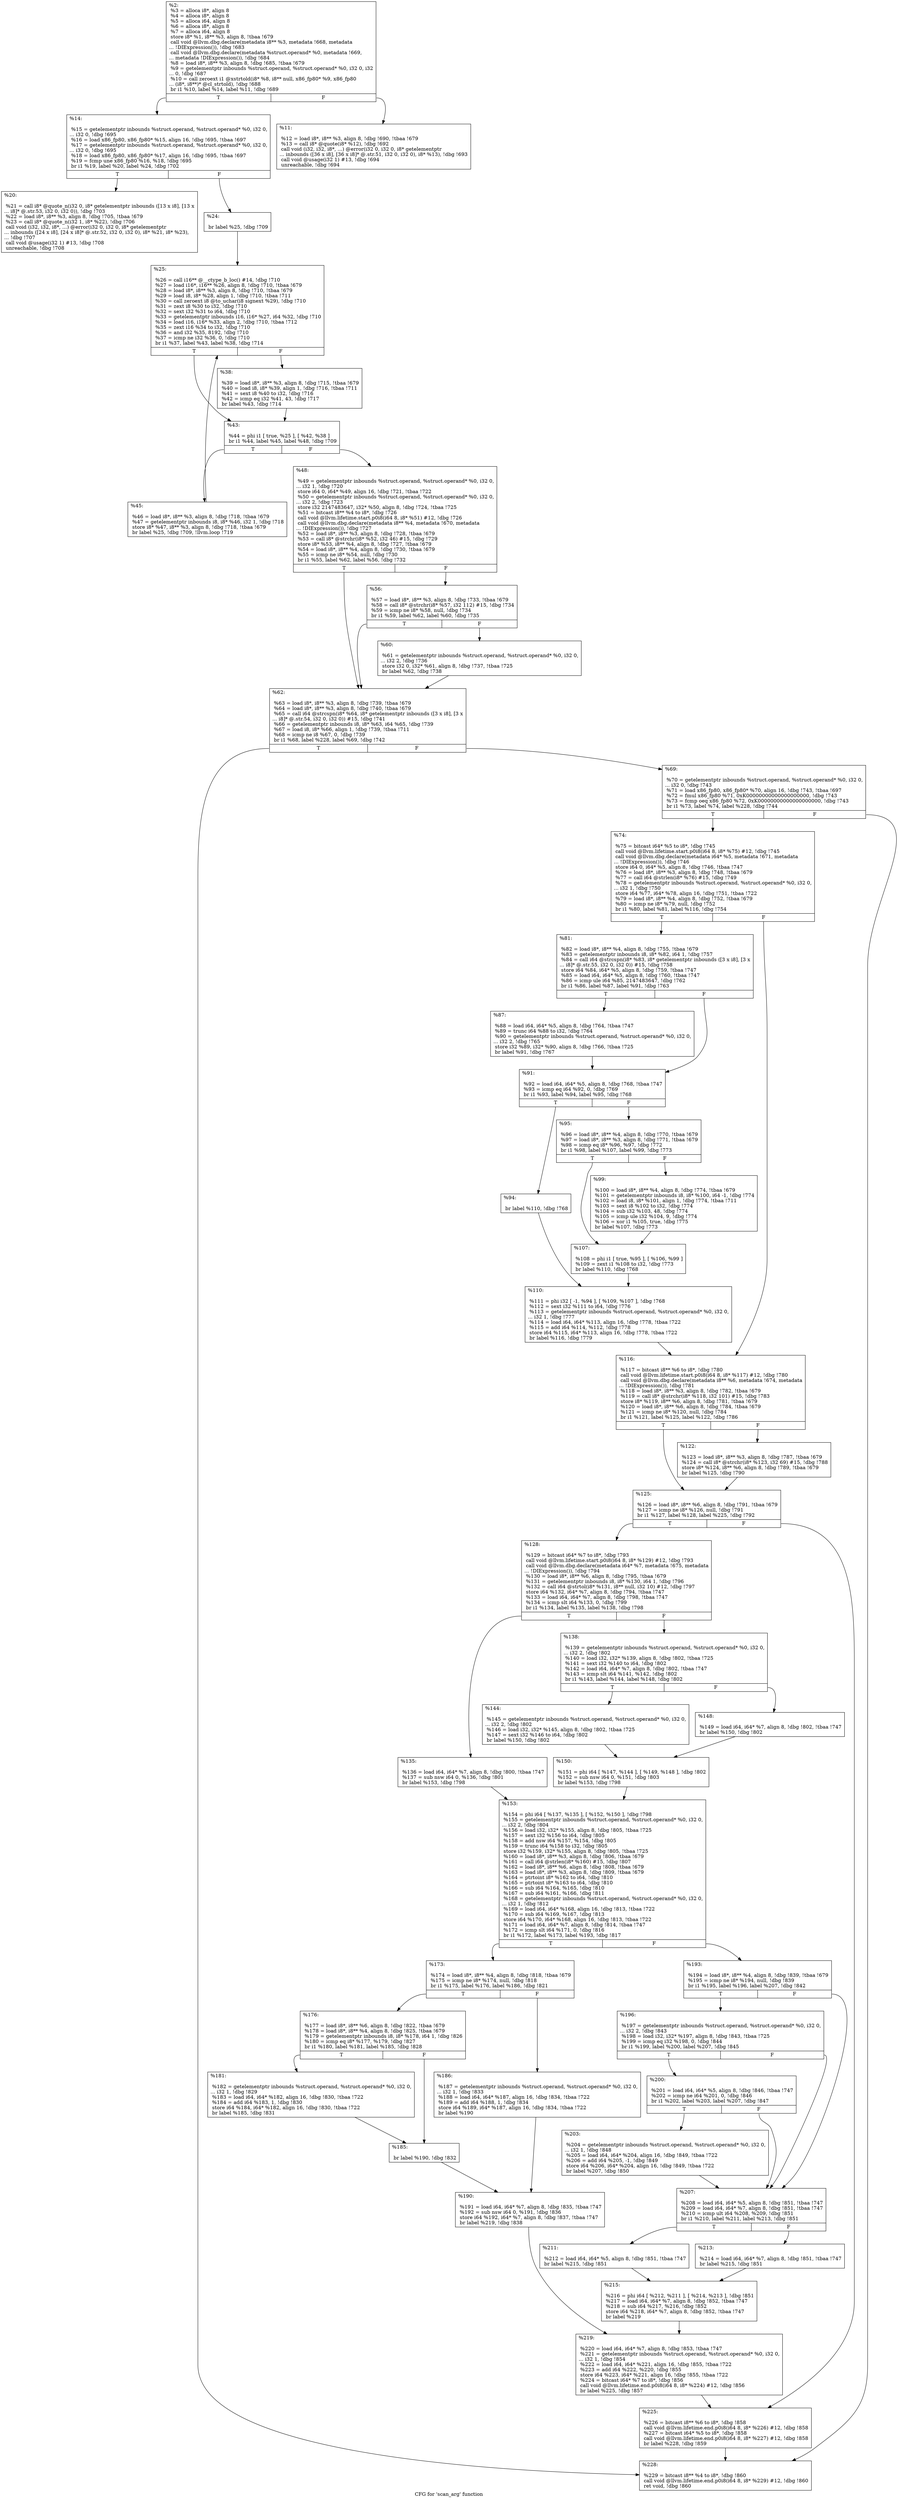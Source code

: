 digraph "CFG for 'scan_arg' function" {
	label="CFG for 'scan_arg' function";

	Node0x1c34ea0 [shape=record,label="{%2:\l  %3 = alloca i8*, align 8\l  %4 = alloca i8*, align 8\l  %5 = alloca i64, align 8\l  %6 = alloca i8*, align 8\l  %7 = alloca i64, align 8\l  store i8* %1, i8** %3, align 8, !tbaa !679\l  call void @llvm.dbg.declare(metadata i8** %3, metadata !668, metadata\l... !DIExpression()), !dbg !683\l  call void @llvm.dbg.declare(metadata %struct.operand* %0, metadata !669,\l... metadata !DIExpression()), !dbg !684\l  %8 = load i8*, i8** %3, align 8, !dbg !685, !tbaa !679\l  %9 = getelementptr inbounds %struct.operand, %struct.operand* %0, i32 0, i32\l... 0, !dbg !687\l  %10 = call zeroext i1 @xstrtold(i8* %8, i8** null, x86_fp80* %9, x86_fp80\l... (i8*, i8**)* @cl_strtold), !dbg !688\l  br i1 %10, label %14, label %11, !dbg !689\l|{<s0>T|<s1>F}}"];
	Node0x1c34ea0:s0 -> Node0x1c1f270;
	Node0x1c34ea0:s1 -> Node0x1c1f220;
	Node0x1c1f220 [shape=record,label="{%11:\l\l  %12 = load i8*, i8** %3, align 8, !dbg !690, !tbaa !679\l  %13 = call i8* @quote(i8* %12), !dbg !692\l  call void (i32, i32, i8*, ...) @error(i32 0, i32 0, i8* getelementptr\l... inbounds ([36 x i8], [36 x i8]* @.str.51, i32 0, i32 0), i8* %13), !dbg !693\l  call void @usage(i32 1) #13, !dbg !694\l  unreachable, !dbg !694\l}"];
	Node0x1c1f270 [shape=record,label="{%14:\l\l  %15 = getelementptr inbounds %struct.operand, %struct.operand* %0, i32 0,\l... i32 0, !dbg !695\l  %16 = load x86_fp80, x86_fp80* %15, align 16, !dbg !695, !tbaa !697\l  %17 = getelementptr inbounds %struct.operand, %struct.operand* %0, i32 0,\l... i32 0, !dbg !695\l  %18 = load x86_fp80, x86_fp80* %17, align 16, !dbg !695, !tbaa !697\l  %19 = fcmp une x86_fp80 %16, %18, !dbg !695\l  br i1 %19, label %20, label %24, !dbg !702\l|{<s0>T|<s1>F}}"];
	Node0x1c1f270:s0 -> Node0x1c1f2c0;
	Node0x1c1f270:s1 -> Node0x1c1f310;
	Node0x1c1f2c0 [shape=record,label="{%20:\l\l  %21 = call i8* @quote_n(i32 0, i8* getelementptr inbounds ([13 x i8], [13 x\l... i8]* @.str.53, i32 0, i32 0)), !dbg !703\l  %22 = load i8*, i8** %3, align 8, !dbg !705, !tbaa !679\l  %23 = call i8* @quote_n(i32 1, i8* %22), !dbg !706\l  call void (i32, i32, i8*, ...) @error(i32 0, i32 0, i8* getelementptr\l... inbounds ([24 x i8], [24 x i8]* @.str.52, i32 0, i32 0), i8* %21, i8* %23),\l... !dbg !707\l  call void @usage(i32 1) #13, !dbg !708\l  unreachable, !dbg !708\l}"];
	Node0x1c1f310 [shape=record,label="{%24:\l\l  br label %25, !dbg !709\l}"];
	Node0x1c1f310 -> Node0x1c1f360;
	Node0x1c1f360 [shape=record,label="{%25:\l\l  %26 = call i16** @__ctype_b_loc() #14, !dbg !710\l  %27 = load i16*, i16** %26, align 8, !dbg !710, !tbaa !679\l  %28 = load i8*, i8** %3, align 8, !dbg !710, !tbaa !679\l  %29 = load i8, i8* %28, align 1, !dbg !710, !tbaa !711\l  %30 = call zeroext i8 @to_uchar(i8 signext %29), !dbg !710\l  %31 = zext i8 %30 to i32, !dbg !710\l  %32 = sext i32 %31 to i64, !dbg !710\l  %33 = getelementptr inbounds i16, i16* %27, i64 %32, !dbg !710\l  %34 = load i16, i16* %33, align 2, !dbg !710, !tbaa !712\l  %35 = zext i16 %34 to i32, !dbg !710\l  %36 = and i32 %35, 8192, !dbg !710\l  %37 = icmp ne i32 %36, 0, !dbg !710\l  br i1 %37, label %43, label %38, !dbg !714\l|{<s0>T|<s1>F}}"];
	Node0x1c1f360:s0 -> Node0x1c1f400;
	Node0x1c1f360:s1 -> Node0x1c1f3b0;
	Node0x1c1f3b0 [shape=record,label="{%38:\l\l  %39 = load i8*, i8** %3, align 8, !dbg !715, !tbaa !679\l  %40 = load i8, i8* %39, align 1, !dbg !716, !tbaa !711\l  %41 = sext i8 %40 to i32, !dbg !716\l  %42 = icmp eq i32 %41, 43, !dbg !717\l  br label %43, !dbg !714\l}"];
	Node0x1c1f3b0 -> Node0x1c1f400;
	Node0x1c1f400 [shape=record,label="{%43:\l\l  %44 = phi i1 [ true, %25 ], [ %42, %38 ]\l  br i1 %44, label %45, label %48, !dbg !709\l|{<s0>T|<s1>F}}"];
	Node0x1c1f400:s0 -> Node0x1c1f450;
	Node0x1c1f400:s1 -> Node0x1c1f4a0;
	Node0x1c1f450 [shape=record,label="{%45:\l\l  %46 = load i8*, i8** %3, align 8, !dbg !718, !tbaa !679\l  %47 = getelementptr inbounds i8, i8* %46, i32 1, !dbg !718\l  store i8* %47, i8** %3, align 8, !dbg !718, !tbaa !679\l  br label %25, !dbg !709, !llvm.loop !719\l}"];
	Node0x1c1f450 -> Node0x1c1f360;
	Node0x1c1f4a0 [shape=record,label="{%48:\l\l  %49 = getelementptr inbounds %struct.operand, %struct.operand* %0, i32 0,\l... i32 1, !dbg !720\l  store i64 0, i64* %49, align 16, !dbg !721, !tbaa !722\l  %50 = getelementptr inbounds %struct.operand, %struct.operand* %0, i32 0,\l... i32 2, !dbg !723\l  store i32 2147483647, i32* %50, align 8, !dbg !724, !tbaa !725\l  %51 = bitcast i8** %4 to i8*, !dbg !726\l  call void @llvm.lifetime.start.p0i8(i64 8, i8* %51) #12, !dbg !726\l  call void @llvm.dbg.declare(metadata i8** %4, metadata !670, metadata\l... !DIExpression()), !dbg !727\l  %52 = load i8*, i8** %3, align 8, !dbg !728, !tbaa !679\l  %53 = call i8* @strchr(i8* %52, i32 46) #15, !dbg !729\l  store i8* %53, i8** %4, align 8, !dbg !727, !tbaa !679\l  %54 = load i8*, i8** %4, align 8, !dbg !730, !tbaa !679\l  %55 = icmp ne i8* %54, null, !dbg !730\l  br i1 %55, label %62, label %56, !dbg !732\l|{<s0>T|<s1>F}}"];
	Node0x1c1f4a0:s0 -> Node0x1c1f590;
	Node0x1c1f4a0:s1 -> Node0x1c1f4f0;
	Node0x1c1f4f0 [shape=record,label="{%56:\l\l  %57 = load i8*, i8** %3, align 8, !dbg !733, !tbaa !679\l  %58 = call i8* @strchr(i8* %57, i32 112) #15, !dbg !734\l  %59 = icmp ne i8* %58, null, !dbg !734\l  br i1 %59, label %62, label %60, !dbg !735\l|{<s0>T|<s1>F}}"];
	Node0x1c1f4f0:s0 -> Node0x1c1f590;
	Node0x1c1f4f0:s1 -> Node0x1c1f540;
	Node0x1c1f540 [shape=record,label="{%60:\l\l  %61 = getelementptr inbounds %struct.operand, %struct.operand* %0, i32 0,\l... i32 2, !dbg !736\l  store i32 0, i32* %61, align 8, !dbg !737, !tbaa !725\l  br label %62, !dbg !738\l}"];
	Node0x1c1f540 -> Node0x1c1f590;
	Node0x1c1f590 [shape=record,label="{%62:\l\l  %63 = load i8*, i8** %3, align 8, !dbg !739, !tbaa !679\l  %64 = load i8*, i8** %3, align 8, !dbg !740, !tbaa !679\l  %65 = call i64 @strcspn(i8* %64, i8* getelementptr inbounds ([3 x i8], [3 x\l... i8]* @.str.54, i32 0, i32 0)) #15, !dbg !741\l  %66 = getelementptr inbounds i8, i8* %63, i64 %65, !dbg !739\l  %67 = load i8, i8* %66, align 1, !dbg !739, !tbaa !711\l  %68 = icmp ne i8 %67, 0, !dbg !739\l  br i1 %68, label %228, label %69, !dbg !742\l|{<s0>T|<s1>F}}"];
	Node0x1c1f590:s0 -> Node0x1c20120;
	Node0x1c1f590:s1 -> Node0x1c1f5e0;
	Node0x1c1f5e0 [shape=record,label="{%69:\l\l  %70 = getelementptr inbounds %struct.operand, %struct.operand* %0, i32 0,\l... i32 0, !dbg !743\l  %71 = load x86_fp80, x86_fp80* %70, align 16, !dbg !743, !tbaa !697\l  %72 = fmul x86_fp80 %71, 0xK00000000000000000000, !dbg !743\l  %73 = fcmp oeq x86_fp80 %72, 0xK00000000000000000000, !dbg !743\l  br i1 %73, label %74, label %228, !dbg !744\l|{<s0>T|<s1>F}}"];
	Node0x1c1f5e0:s0 -> Node0x1c1f630;
	Node0x1c1f5e0:s1 -> Node0x1c20120;
	Node0x1c1f630 [shape=record,label="{%74:\l\l  %75 = bitcast i64* %5 to i8*, !dbg !745\l  call void @llvm.lifetime.start.p0i8(i64 8, i8* %75) #12, !dbg !745\l  call void @llvm.dbg.declare(metadata i64* %5, metadata !671, metadata\l... !DIExpression()), !dbg !746\l  store i64 0, i64* %5, align 8, !dbg !746, !tbaa !747\l  %76 = load i8*, i8** %3, align 8, !dbg !748, !tbaa !679\l  %77 = call i64 @strlen(i8* %76) #15, !dbg !749\l  %78 = getelementptr inbounds %struct.operand, %struct.operand* %0, i32 0,\l... i32 1, !dbg !750\l  store i64 %77, i64* %78, align 16, !dbg !751, !tbaa !722\l  %79 = load i8*, i8** %4, align 8, !dbg !752, !tbaa !679\l  %80 = icmp ne i8* %79, null, !dbg !752\l  br i1 %80, label %81, label %116, !dbg !754\l|{<s0>T|<s1>F}}"];
	Node0x1c1f630:s0 -> Node0x1c1f680;
	Node0x1c1f630:s1 -> Node0x1c1f900;
	Node0x1c1f680 [shape=record,label="{%81:\l\l  %82 = load i8*, i8** %4, align 8, !dbg !755, !tbaa !679\l  %83 = getelementptr inbounds i8, i8* %82, i64 1, !dbg !757\l  %84 = call i64 @strcspn(i8* %83, i8* getelementptr inbounds ([3 x i8], [3 x\l... i8]* @.str.55, i32 0, i32 0)) #15, !dbg !758\l  store i64 %84, i64* %5, align 8, !dbg !759, !tbaa !747\l  %85 = load i64, i64* %5, align 8, !dbg !760, !tbaa !747\l  %86 = icmp ule i64 %85, 2147483647, !dbg !762\l  br i1 %86, label %87, label %91, !dbg !763\l|{<s0>T|<s1>F}}"];
	Node0x1c1f680:s0 -> Node0x1c1f6d0;
	Node0x1c1f680:s1 -> Node0x1c1f720;
	Node0x1c1f6d0 [shape=record,label="{%87:\l\l  %88 = load i64, i64* %5, align 8, !dbg !764, !tbaa !747\l  %89 = trunc i64 %88 to i32, !dbg !764\l  %90 = getelementptr inbounds %struct.operand, %struct.operand* %0, i32 0,\l... i32 2, !dbg !765\l  store i32 %89, i32* %90, align 8, !dbg !766, !tbaa !725\l  br label %91, !dbg !767\l}"];
	Node0x1c1f6d0 -> Node0x1c1f720;
	Node0x1c1f720 [shape=record,label="{%91:\l\l  %92 = load i64, i64* %5, align 8, !dbg !768, !tbaa !747\l  %93 = icmp eq i64 %92, 0, !dbg !769\l  br i1 %93, label %94, label %95, !dbg !768\l|{<s0>T|<s1>F}}"];
	Node0x1c1f720:s0 -> Node0x1c1f770;
	Node0x1c1f720:s1 -> Node0x1c1f7c0;
	Node0x1c1f770 [shape=record,label="{%94:\l\l  br label %110, !dbg !768\l}"];
	Node0x1c1f770 -> Node0x1c1f8b0;
	Node0x1c1f7c0 [shape=record,label="{%95:\l\l  %96 = load i8*, i8** %4, align 8, !dbg !770, !tbaa !679\l  %97 = load i8*, i8** %3, align 8, !dbg !771, !tbaa !679\l  %98 = icmp eq i8* %96, %97, !dbg !772\l  br i1 %98, label %107, label %99, !dbg !773\l|{<s0>T|<s1>F}}"];
	Node0x1c1f7c0:s0 -> Node0x1c1f860;
	Node0x1c1f7c0:s1 -> Node0x1c1f810;
	Node0x1c1f810 [shape=record,label="{%99:\l\l  %100 = load i8*, i8** %4, align 8, !dbg !774, !tbaa !679\l  %101 = getelementptr inbounds i8, i8* %100, i64 -1, !dbg !774\l  %102 = load i8, i8* %101, align 1, !dbg !774, !tbaa !711\l  %103 = sext i8 %102 to i32, !dbg !774\l  %104 = sub i32 %103, 48, !dbg !774\l  %105 = icmp ule i32 %104, 9, !dbg !774\l  %106 = xor i1 %105, true, !dbg !775\l  br label %107, !dbg !773\l}"];
	Node0x1c1f810 -> Node0x1c1f860;
	Node0x1c1f860 [shape=record,label="{%107:\l\l  %108 = phi i1 [ true, %95 ], [ %106, %99 ]\l  %109 = zext i1 %108 to i32, !dbg !773\l  br label %110, !dbg !768\l}"];
	Node0x1c1f860 -> Node0x1c1f8b0;
	Node0x1c1f8b0 [shape=record,label="{%110:\l\l  %111 = phi i32 [ -1, %94 ], [ %109, %107 ], !dbg !768\l  %112 = sext i32 %111 to i64, !dbg !776\l  %113 = getelementptr inbounds %struct.operand, %struct.operand* %0, i32 0,\l... i32 1, !dbg !777\l  %114 = load i64, i64* %113, align 16, !dbg !778, !tbaa !722\l  %115 = add i64 %114, %112, !dbg !778\l  store i64 %115, i64* %113, align 16, !dbg !778, !tbaa !722\l  br label %116, !dbg !779\l}"];
	Node0x1c1f8b0 -> Node0x1c1f900;
	Node0x1c1f900 [shape=record,label="{%116:\l\l  %117 = bitcast i8** %6 to i8*, !dbg !780\l  call void @llvm.lifetime.start.p0i8(i64 8, i8* %117) #12, !dbg !780\l  call void @llvm.dbg.declare(metadata i8** %6, metadata !674, metadata\l... !DIExpression()), !dbg !781\l  %118 = load i8*, i8** %3, align 8, !dbg !782, !tbaa !679\l  %119 = call i8* @strchr(i8* %118, i32 101) #15, !dbg !783\l  store i8* %119, i8** %6, align 8, !dbg !781, !tbaa !679\l  %120 = load i8*, i8** %6, align 8, !dbg !784, !tbaa !679\l  %121 = icmp ne i8* %120, null, !dbg !784\l  br i1 %121, label %125, label %122, !dbg !786\l|{<s0>T|<s1>F}}"];
	Node0x1c1f900:s0 -> Node0x1c1f9a0;
	Node0x1c1f900:s1 -> Node0x1c1f950;
	Node0x1c1f950 [shape=record,label="{%122:\l\l  %123 = load i8*, i8** %3, align 8, !dbg !787, !tbaa !679\l  %124 = call i8* @strchr(i8* %123, i32 69) #15, !dbg !788\l  store i8* %124, i8** %6, align 8, !dbg !789, !tbaa !679\l  br label %125, !dbg !790\l}"];
	Node0x1c1f950 -> Node0x1c1f9a0;
	Node0x1c1f9a0 [shape=record,label="{%125:\l\l  %126 = load i8*, i8** %6, align 8, !dbg !791, !tbaa !679\l  %127 = icmp ne i8* %126, null, !dbg !791\l  br i1 %127, label %128, label %225, !dbg !792\l|{<s0>T|<s1>F}}"];
	Node0x1c1f9a0:s0 -> Node0x1c1f9f0;
	Node0x1c1f9a0:s1 -> Node0x1c200d0;
	Node0x1c1f9f0 [shape=record,label="{%128:\l\l  %129 = bitcast i64* %7 to i8*, !dbg !793\l  call void @llvm.lifetime.start.p0i8(i64 8, i8* %129) #12, !dbg !793\l  call void @llvm.dbg.declare(metadata i64* %7, metadata !675, metadata\l... !DIExpression()), !dbg !794\l  %130 = load i8*, i8** %6, align 8, !dbg !795, !tbaa !679\l  %131 = getelementptr inbounds i8, i8* %130, i64 1, !dbg !796\l  %132 = call i64 @strtol(i8* %131, i8** null, i32 10) #12, !dbg !797\l  store i64 %132, i64* %7, align 8, !dbg !794, !tbaa !747\l  %133 = load i64, i64* %7, align 8, !dbg !798, !tbaa !747\l  %134 = icmp slt i64 %133, 0, !dbg !799\l  br i1 %134, label %135, label %138, !dbg !798\l|{<s0>T|<s1>F}}"];
	Node0x1c1f9f0:s0 -> Node0x1c1fa40;
	Node0x1c1f9f0:s1 -> Node0x1c1fa90;
	Node0x1c1fa40 [shape=record,label="{%135:\l\l  %136 = load i64, i64* %7, align 8, !dbg !800, !tbaa !747\l  %137 = sub nsw i64 0, %136, !dbg !801\l  br label %153, !dbg !798\l}"];
	Node0x1c1fa40 -> Node0x1c1fbd0;
	Node0x1c1fa90 [shape=record,label="{%138:\l\l  %139 = getelementptr inbounds %struct.operand, %struct.operand* %0, i32 0,\l... i32 2, !dbg !802\l  %140 = load i32, i32* %139, align 8, !dbg !802, !tbaa !725\l  %141 = sext i32 %140 to i64, !dbg !802\l  %142 = load i64, i64* %7, align 8, !dbg !802, !tbaa !747\l  %143 = icmp slt i64 %141, %142, !dbg !802\l  br i1 %143, label %144, label %148, !dbg !802\l|{<s0>T|<s1>F}}"];
	Node0x1c1fa90:s0 -> Node0x1c1fae0;
	Node0x1c1fa90:s1 -> Node0x1c1fb30;
	Node0x1c1fae0 [shape=record,label="{%144:\l\l  %145 = getelementptr inbounds %struct.operand, %struct.operand* %0, i32 0,\l... i32 2, !dbg !802\l  %146 = load i32, i32* %145, align 8, !dbg !802, !tbaa !725\l  %147 = sext i32 %146 to i64, !dbg !802\l  br label %150, !dbg !802\l}"];
	Node0x1c1fae0 -> Node0x1c1fb80;
	Node0x1c1fb30 [shape=record,label="{%148:\l\l  %149 = load i64, i64* %7, align 8, !dbg !802, !tbaa !747\l  br label %150, !dbg !802\l}"];
	Node0x1c1fb30 -> Node0x1c1fb80;
	Node0x1c1fb80 [shape=record,label="{%150:\l\l  %151 = phi i64 [ %147, %144 ], [ %149, %148 ], !dbg !802\l  %152 = sub nsw i64 0, %151, !dbg !803\l  br label %153, !dbg !798\l}"];
	Node0x1c1fb80 -> Node0x1c1fbd0;
	Node0x1c1fbd0 [shape=record,label="{%153:\l\l  %154 = phi i64 [ %137, %135 ], [ %152, %150 ], !dbg !798\l  %155 = getelementptr inbounds %struct.operand, %struct.operand* %0, i32 0,\l... i32 2, !dbg !804\l  %156 = load i32, i32* %155, align 8, !dbg !805, !tbaa !725\l  %157 = sext i32 %156 to i64, !dbg !805\l  %158 = add nsw i64 %157, %154, !dbg !805\l  %159 = trunc i64 %158 to i32, !dbg !805\l  store i32 %159, i32* %155, align 8, !dbg !805, !tbaa !725\l  %160 = load i8*, i8** %3, align 8, !dbg !806, !tbaa !679\l  %161 = call i64 @strlen(i8* %160) #15, !dbg !807\l  %162 = load i8*, i8** %6, align 8, !dbg !808, !tbaa !679\l  %163 = load i8*, i8** %3, align 8, !dbg !809, !tbaa !679\l  %164 = ptrtoint i8* %162 to i64, !dbg !810\l  %165 = ptrtoint i8* %163 to i64, !dbg !810\l  %166 = sub i64 %164, %165, !dbg !810\l  %167 = sub i64 %161, %166, !dbg !811\l  %168 = getelementptr inbounds %struct.operand, %struct.operand* %0, i32 0,\l... i32 1, !dbg !812\l  %169 = load i64, i64* %168, align 16, !dbg !813, !tbaa !722\l  %170 = sub i64 %169, %167, !dbg !813\l  store i64 %170, i64* %168, align 16, !dbg !813, !tbaa !722\l  %171 = load i64, i64* %7, align 8, !dbg !814, !tbaa !747\l  %172 = icmp slt i64 %171, 0, !dbg !816\l  br i1 %172, label %173, label %193, !dbg !817\l|{<s0>T|<s1>F}}"];
	Node0x1c1fbd0:s0 -> Node0x1c1fc20;
	Node0x1c1fbd0:s1 -> Node0x1c1fe00;
	Node0x1c1fc20 [shape=record,label="{%173:\l\l  %174 = load i8*, i8** %4, align 8, !dbg !818, !tbaa !679\l  %175 = icmp ne i8* %174, null, !dbg !818\l  br i1 %175, label %176, label %186, !dbg !821\l|{<s0>T|<s1>F}}"];
	Node0x1c1fc20:s0 -> Node0x1c1fc70;
	Node0x1c1fc20:s1 -> Node0x1c1fd60;
	Node0x1c1fc70 [shape=record,label="{%176:\l\l  %177 = load i8*, i8** %6, align 8, !dbg !822, !tbaa !679\l  %178 = load i8*, i8** %4, align 8, !dbg !825, !tbaa !679\l  %179 = getelementptr inbounds i8, i8* %178, i64 1, !dbg !826\l  %180 = icmp eq i8* %177, %179, !dbg !827\l  br i1 %180, label %181, label %185, !dbg !828\l|{<s0>T|<s1>F}}"];
	Node0x1c1fc70:s0 -> Node0x1c1fcc0;
	Node0x1c1fc70:s1 -> Node0x1c1fd10;
	Node0x1c1fcc0 [shape=record,label="{%181:\l\l  %182 = getelementptr inbounds %struct.operand, %struct.operand* %0, i32 0,\l... i32 1, !dbg !829\l  %183 = load i64, i64* %182, align 16, !dbg !830, !tbaa !722\l  %184 = add i64 %183, 1, !dbg !830\l  store i64 %184, i64* %182, align 16, !dbg !830, !tbaa !722\l  br label %185, !dbg !831\l}"];
	Node0x1c1fcc0 -> Node0x1c1fd10;
	Node0x1c1fd10 [shape=record,label="{%185:\l\l  br label %190, !dbg !832\l}"];
	Node0x1c1fd10 -> Node0x1c1fdb0;
	Node0x1c1fd60 [shape=record,label="{%186:\l\l  %187 = getelementptr inbounds %struct.operand, %struct.operand* %0, i32 0,\l... i32 1, !dbg !833\l  %188 = load i64, i64* %187, align 16, !dbg !834, !tbaa !722\l  %189 = add i64 %188, 1, !dbg !834\l  store i64 %189, i64* %187, align 16, !dbg !834, !tbaa !722\l  br label %190\l}"];
	Node0x1c1fd60 -> Node0x1c1fdb0;
	Node0x1c1fdb0 [shape=record,label="{%190:\l\l  %191 = load i64, i64* %7, align 8, !dbg !835, !tbaa !747\l  %192 = sub nsw i64 0, %191, !dbg !836\l  store i64 %192, i64* %7, align 8, !dbg !837, !tbaa !747\l  br label %219, !dbg !838\l}"];
	Node0x1c1fdb0 -> Node0x1c20080;
	Node0x1c1fe00 [shape=record,label="{%193:\l\l  %194 = load i8*, i8** %4, align 8, !dbg !839, !tbaa !679\l  %195 = icmp ne i8* %194, null, !dbg !839\l  br i1 %195, label %196, label %207, !dbg !842\l|{<s0>T|<s1>F}}"];
	Node0x1c1fe00:s0 -> Node0x1c1fe50;
	Node0x1c1fe00:s1 -> Node0x1c1ff40;
	Node0x1c1fe50 [shape=record,label="{%196:\l\l  %197 = getelementptr inbounds %struct.operand, %struct.operand* %0, i32 0,\l... i32 2, !dbg !843\l  %198 = load i32, i32* %197, align 8, !dbg !843, !tbaa !725\l  %199 = icmp eq i32 %198, 0, !dbg !844\l  br i1 %199, label %200, label %207, !dbg !845\l|{<s0>T|<s1>F}}"];
	Node0x1c1fe50:s0 -> Node0x1c1fea0;
	Node0x1c1fe50:s1 -> Node0x1c1ff40;
	Node0x1c1fea0 [shape=record,label="{%200:\l\l  %201 = load i64, i64* %5, align 8, !dbg !846, !tbaa !747\l  %202 = icmp ne i64 %201, 0, !dbg !846\l  br i1 %202, label %203, label %207, !dbg !847\l|{<s0>T|<s1>F}}"];
	Node0x1c1fea0:s0 -> Node0x1c1fef0;
	Node0x1c1fea0:s1 -> Node0x1c1ff40;
	Node0x1c1fef0 [shape=record,label="{%203:\l\l  %204 = getelementptr inbounds %struct.operand, %struct.operand* %0, i32 0,\l... i32 1, !dbg !848\l  %205 = load i64, i64* %204, align 16, !dbg !849, !tbaa !722\l  %206 = add i64 %205, -1, !dbg !849\l  store i64 %206, i64* %204, align 16, !dbg !849, !tbaa !722\l  br label %207, !dbg !850\l}"];
	Node0x1c1fef0 -> Node0x1c1ff40;
	Node0x1c1ff40 [shape=record,label="{%207:\l\l  %208 = load i64, i64* %5, align 8, !dbg !851, !tbaa !747\l  %209 = load i64, i64* %7, align 8, !dbg !851, !tbaa !747\l  %210 = icmp ult i64 %208, %209, !dbg !851\l  br i1 %210, label %211, label %213, !dbg !851\l|{<s0>T|<s1>F}}"];
	Node0x1c1ff40:s0 -> Node0x1c1ff90;
	Node0x1c1ff40:s1 -> Node0x1c1ffe0;
	Node0x1c1ff90 [shape=record,label="{%211:\l\l  %212 = load i64, i64* %5, align 8, !dbg !851, !tbaa !747\l  br label %215, !dbg !851\l}"];
	Node0x1c1ff90 -> Node0x1c20030;
	Node0x1c1ffe0 [shape=record,label="{%213:\l\l  %214 = load i64, i64* %7, align 8, !dbg !851, !tbaa !747\l  br label %215, !dbg !851\l}"];
	Node0x1c1ffe0 -> Node0x1c20030;
	Node0x1c20030 [shape=record,label="{%215:\l\l  %216 = phi i64 [ %212, %211 ], [ %214, %213 ], !dbg !851\l  %217 = load i64, i64* %7, align 8, !dbg !852, !tbaa !747\l  %218 = sub i64 %217, %216, !dbg !852\l  store i64 %218, i64* %7, align 8, !dbg !852, !tbaa !747\l  br label %219\l}"];
	Node0x1c20030 -> Node0x1c20080;
	Node0x1c20080 [shape=record,label="{%219:\l\l  %220 = load i64, i64* %7, align 8, !dbg !853, !tbaa !747\l  %221 = getelementptr inbounds %struct.operand, %struct.operand* %0, i32 0,\l... i32 1, !dbg !854\l  %222 = load i64, i64* %221, align 16, !dbg !855, !tbaa !722\l  %223 = add i64 %222, %220, !dbg !855\l  store i64 %223, i64* %221, align 16, !dbg !855, !tbaa !722\l  %224 = bitcast i64* %7 to i8*, !dbg !856\l  call void @llvm.lifetime.end.p0i8(i64 8, i8* %224) #12, !dbg !856\l  br label %225, !dbg !857\l}"];
	Node0x1c20080 -> Node0x1c200d0;
	Node0x1c200d0 [shape=record,label="{%225:\l\l  %226 = bitcast i8** %6 to i8*, !dbg !858\l  call void @llvm.lifetime.end.p0i8(i64 8, i8* %226) #12, !dbg !858\l  %227 = bitcast i64* %5 to i8*, !dbg !858\l  call void @llvm.lifetime.end.p0i8(i64 8, i8* %227) #12, !dbg !858\l  br label %228, !dbg !859\l}"];
	Node0x1c200d0 -> Node0x1c20120;
	Node0x1c20120 [shape=record,label="{%228:\l\l  %229 = bitcast i8** %4 to i8*, !dbg !860\l  call void @llvm.lifetime.end.p0i8(i64 8, i8* %229) #12, !dbg !860\l  ret void, !dbg !860\l}"];
}

